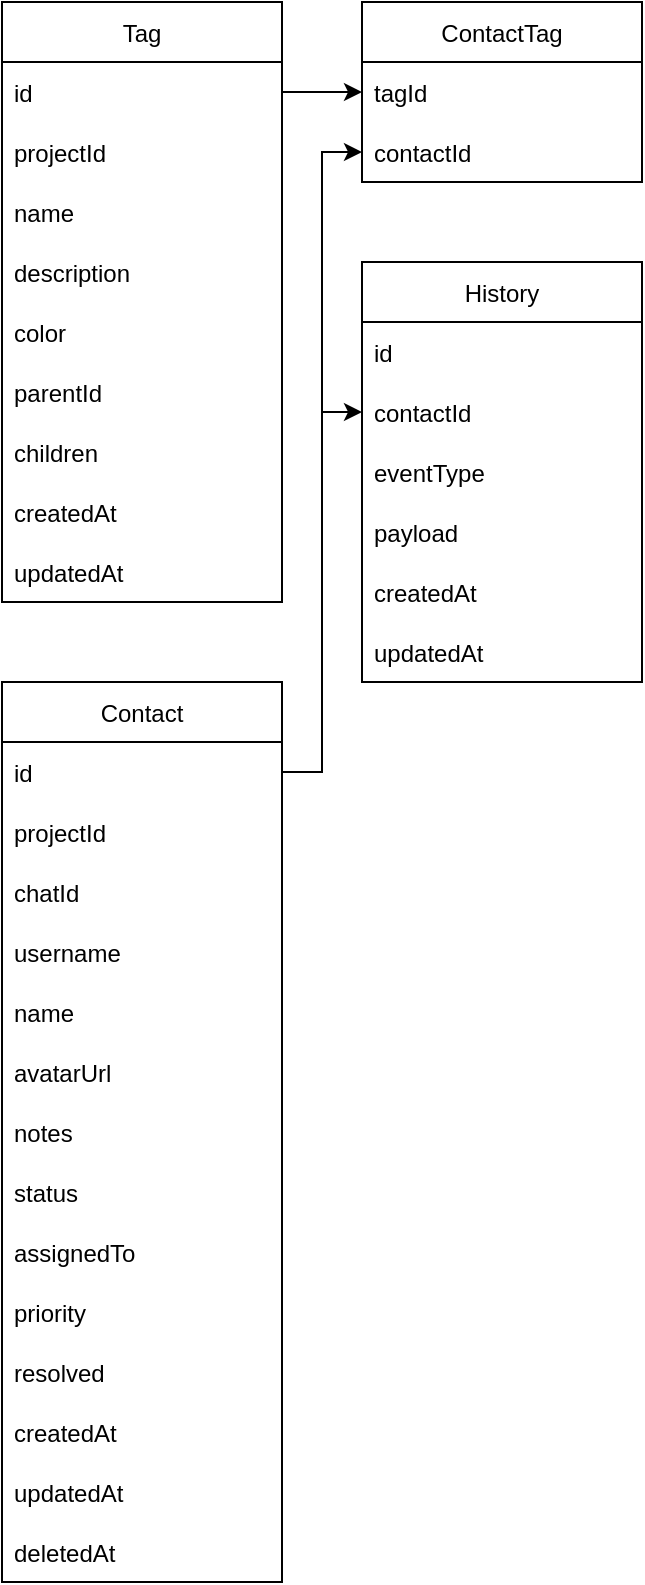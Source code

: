 <mxfile version="18.0.0" type="device" pages="3"><diagram id="uP6xp45NeeWA9f43H4gG" name="database"><mxGraphModel dx="1182" dy="724" grid="1" gridSize="10" guides="1" tooltips="1" connect="1" arrows="1" fold="1" page="1" pageScale="1" pageWidth="827" pageHeight="1169" math="0" shadow="0"><root><mxCell id="0"/><mxCell id="1" parent="0"/><mxCell id="KBo1SJyLcB1Yws7Ee0RM-1" value="Contact" style="swimlane;fontStyle=0;childLayout=stackLayout;horizontal=1;startSize=30;horizontalStack=0;resizeParent=1;resizeParentMax=0;resizeLast=0;collapsible=1;marginBottom=0;" vertex="1" parent="1"><mxGeometry x="40" y="380" width="140" height="450" as="geometry"/></mxCell><mxCell id="KBo1SJyLcB1Yws7Ee0RM-2" value="id" style="text;strokeColor=none;fillColor=none;align=left;verticalAlign=middle;spacingLeft=4;spacingRight=4;overflow=hidden;points=[[0,0.5],[1,0.5]];portConstraint=eastwest;rotatable=0;" vertex="1" parent="KBo1SJyLcB1Yws7Ee0RM-1"><mxGeometry y="30" width="140" height="30" as="geometry"/></mxCell><mxCell id="KBo1SJyLcB1Yws7Ee0RM-3" value="projectId" style="text;strokeColor=none;fillColor=none;align=left;verticalAlign=middle;spacingLeft=4;spacingRight=4;overflow=hidden;points=[[0,0.5],[1,0.5]];portConstraint=eastwest;rotatable=0;" vertex="1" parent="KBo1SJyLcB1Yws7Ee0RM-1"><mxGeometry y="60" width="140" height="30" as="geometry"/></mxCell><mxCell id="KBo1SJyLcB1Yws7Ee0RM-4" value="chatId" style="text;strokeColor=none;fillColor=none;align=left;verticalAlign=middle;spacingLeft=4;spacingRight=4;overflow=hidden;points=[[0,0.5],[1,0.5]];portConstraint=eastwest;rotatable=0;" vertex="1" parent="KBo1SJyLcB1Yws7Ee0RM-1"><mxGeometry y="90" width="140" height="30" as="geometry"/></mxCell><mxCell id="KBo1SJyLcB1Yws7Ee0RM-5" value="username" style="text;strokeColor=none;fillColor=none;align=left;verticalAlign=middle;spacingLeft=4;spacingRight=4;overflow=hidden;points=[[0,0.5],[1,0.5]];portConstraint=eastwest;rotatable=0;" vertex="1" parent="KBo1SJyLcB1Yws7Ee0RM-1"><mxGeometry y="120" width="140" height="30" as="geometry"/></mxCell><mxCell id="KBo1SJyLcB1Yws7Ee0RM-6" value="name" style="text;strokeColor=none;fillColor=none;align=left;verticalAlign=middle;spacingLeft=4;spacingRight=4;overflow=hidden;points=[[0,0.5],[1,0.5]];portConstraint=eastwest;rotatable=0;" vertex="1" parent="KBo1SJyLcB1Yws7Ee0RM-1"><mxGeometry y="150" width="140" height="30" as="geometry"/></mxCell><mxCell id="KBo1SJyLcB1Yws7Ee0RM-7" value="avatarUrl" style="text;strokeColor=none;fillColor=none;align=left;verticalAlign=middle;spacingLeft=4;spacingRight=4;overflow=hidden;points=[[0,0.5],[1,0.5]];portConstraint=eastwest;rotatable=0;" vertex="1" parent="KBo1SJyLcB1Yws7Ee0RM-1"><mxGeometry y="180" width="140" height="30" as="geometry"/></mxCell><mxCell id="KBo1SJyLcB1Yws7Ee0RM-8" value="notes" style="text;strokeColor=none;fillColor=none;align=left;verticalAlign=middle;spacingLeft=4;spacingRight=4;overflow=hidden;points=[[0,0.5],[1,0.5]];portConstraint=eastwest;rotatable=0;" vertex="1" parent="KBo1SJyLcB1Yws7Ee0RM-1"><mxGeometry y="210" width="140" height="30" as="geometry"/></mxCell><mxCell id="KBo1SJyLcB1Yws7Ee0RM-9" value="status" style="text;strokeColor=none;fillColor=none;align=left;verticalAlign=middle;spacingLeft=4;spacingRight=4;overflow=hidden;points=[[0,0.5],[1,0.5]];portConstraint=eastwest;rotatable=0;" vertex="1" parent="KBo1SJyLcB1Yws7Ee0RM-1"><mxGeometry y="240" width="140" height="30" as="geometry"/></mxCell><mxCell id="KBo1SJyLcB1Yws7Ee0RM-10" value="assignedTo" style="text;strokeColor=none;fillColor=none;align=left;verticalAlign=middle;spacingLeft=4;spacingRight=4;overflow=hidden;points=[[0,0.5],[1,0.5]];portConstraint=eastwest;rotatable=0;" vertex="1" parent="KBo1SJyLcB1Yws7Ee0RM-1"><mxGeometry y="270" width="140" height="30" as="geometry"/></mxCell><mxCell id="KBo1SJyLcB1Yws7Ee0RM-11" value="priority" style="text;strokeColor=none;fillColor=none;align=left;verticalAlign=middle;spacingLeft=4;spacingRight=4;overflow=hidden;points=[[0,0.5],[1,0.5]];portConstraint=eastwest;rotatable=0;" vertex="1" parent="KBo1SJyLcB1Yws7Ee0RM-1"><mxGeometry y="300" width="140" height="30" as="geometry"/></mxCell><mxCell id="KBo1SJyLcB1Yws7Ee0RM-12" value="resolved" style="text;strokeColor=none;fillColor=none;align=left;verticalAlign=middle;spacingLeft=4;spacingRight=4;overflow=hidden;points=[[0,0.5],[1,0.5]];portConstraint=eastwest;rotatable=0;" vertex="1" parent="KBo1SJyLcB1Yws7Ee0RM-1"><mxGeometry y="330" width="140" height="30" as="geometry"/></mxCell><mxCell id="KBo1SJyLcB1Yws7Ee0RM-13" value="createdAt" style="text;strokeColor=none;fillColor=none;align=left;verticalAlign=middle;spacingLeft=4;spacingRight=4;overflow=hidden;points=[[0,0.5],[1,0.5]];portConstraint=eastwest;rotatable=0;" vertex="1" parent="KBo1SJyLcB1Yws7Ee0RM-1"><mxGeometry y="360" width="140" height="30" as="geometry"/></mxCell><mxCell id="KBo1SJyLcB1Yws7Ee0RM-14" value="updatedAt" style="text;strokeColor=none;fillColor=none;align=left;verticalAlign=middle;spacingLeft=4;spacingRight=4;overflow=hidden;points=[[0,0.5],[1,0.5]];portConstraint=eastwest;rotatable=0;" vertex="1" parent="KBo1SJyLcB1Yws7Ee0RM-1"><mxGeometry y="390" width="140" height="30" as="geometry"/></mxCell><mxCell id="KBo1SJyLcB1Yws7Ee0RM-15" value="deletedAt" style="text;strokeColor=none;fillColor=none;align=left;verticalAlign=middle;spacingLeft=4;spacingRight=4;overflow=hidden;points=[[0,0.5],[1,0.5]];portConstraint=eastwest;rotatable=0;" vertex="1" parent="KBo1SJyLcB1Yws7Ee0RM-1"><mxGeometry y="420" width="140" height="30" as="geometry"/></mxCell><mxCell id="KBo1SJyLcB1Yws7Ee0RM-16" value="History" style="swimlane;fontStyle=0;childLayout=stackLayout;horizontal=1;startSize=30;horizontalStack=0;resizeParent=1;resizeParentMax=0;resizeLast=0;collapsible=1;marginBottom=0;" vertex="1" parent="1"><mxGeometry x="220" y="170" width="140" height="210" as="geometry"/></mxCell><mxCell id="KBo1SJyLcB1Yws7Ee0RM-17" value="id" style="text;strokeColor=none;fillColor=none;align=left;verticalAlign=middle;spacingLeft=4;spacingRight=4;overflow=hidden;points=[[0,0.5],[1,0.5]];portConstraint=eastwest;rotatable=0;" vertex="1" parent="KBo1SJyLcB1Yws7Ee0RM-16"><mxGeometry y="30" width="140" height="30" as="geometry"/></mxCell><mxCell id="KBo1SJyLcB1Yws7Ee0RM-23" value="contactId" style="text;strokeColor=none;fillColor=none;align=left;verticalAlign=middle;spacingLeft=4;spacingRight=4;overflow=hidden;points=[[0,0.5],[1,0.5]];portConstraint=eastwest;rotatable=0;" vertex="1" parent="KBo1SJyLcB1Yws7Ee0RM-16"><mxGeometry y="60" width="140" height="30" as="geometry"/></mxCell><mxCell id="KBo1SJyLcB1Yws7Ee0RM-22" value="eventType" style="text;strokeColor=none;fillColor=none;align=left;verticalAlign=middle;spacingLeft=4;spacingRight=4;overflow=hidden;points=[[0,0.5],[1,0.5]];portConstraint=eastwest;rotatable=0;" vertex="1" parent="KBo1SJyLcB1Yws7Ee0RM-16"><mxGeometry y="90" width="140" height="30" as="geometry"/></mxCell><mxCell id="KBo1SJyLcB1Yws7Ee0RM-21" value="payload" style="text;strokeColor=none;fillColor=none;align=left;verticalAlign=middle;spacingLeft=4;spacingRight=4;overflow=hidden;points=[[0,0.5],[1,0.5]];portConstraint=eastwest;rotatable=0;" vertex="1" parent="KBo1SJyLcB1Yws7Ee0RM-16"><mxGeometry y="120" width="140" height="30" as="geometry"/></mxCell><mxCell id="KBo1SJyLcB1Yws7Ee0RM-20" value="createdAt" style="text;strokeColor=none;fillColor=none;align=left;verticalAlign=middle;spacingLeft=4;spacingRight=4;overflow=hidden;points=[[0,0.5],[1,0.5]];portConstraint=eastwest;rotatable=0;" vertex="1" parent="KBo1SJyLcB1Yws7Ee0RM-16"><mxGeometry y="150" width="140" height="30" as="geometry"/></mxCell><mxCell id="KBo1SJyLcB1Yws7Ee0RM-18" value="updatedAt" style="text;strokeColor=none;fillColor=none;align=left;verticalAlign=middle;spacingLeft=4;spacingRight=4;overflow=hidden;points=[[0,0.5],[1,0.5]];portConstraint=eastwest;rotatable=0;" vertex="1" parent="KBo1SJyLcB1Yws7Ee0RM-16"><mxGeometry y="180" width="140" height="30" as="geometry"/></mxCell><mxCell id="KBo1SJyLcB1Yws7Ee0RM-24" style="edgeStyle=orthogonalEdgeStyle;rounded=0;orthogonalLoop=1;jettySize=auto;html=1;exitX=1;exitY=0.5;exitDx=0;exitDy=0;entryX=0;entryY=0.5;entryDx=0;entryDy=0;" edge="1" parent="1" source="KBo1SJyLcB1Yws7Ee0RM-2" target="KBo1SJyLcB1Yws7Ee0RM-23"><mxGeometry relative="1" as="geometry"/></mxCell><mxCell id="KBo1SJyLcB1Yws7Ee0RM-25" value="Tag" style="swimlane;fontStyle=0;childLayout=stackLayout;horizontal=1;startSize=30;horizontalStack=0;resizeParent=1;resizeParentMax=0;resizeLast=0;collapsible=1;marginBottom=0;" vertex="1" parent="1"><mxGeometry x="40" y="40" width="140" height="300" as="geometry"/></mxCell><mxCell id="KBo1SJyLcB1Yws7Ee0RM-26" value="id" style="text;strokeColor=none;fillColor=none;align=left;verticalAlign=middle;spacingLeft=4;spacingRight=4;overflow=hidden;points=[[0,0.5],[1,0.5]];portConstraint=eastwest;rotatable=0;" vertex="1" parent="KBo1SJyLcB1Yws7Ee0RM-25"><mxGeometry y="30" width="140" height="30" as="geometry"/></mxCell><mxCell id="KBo1SJyLcB1Yws7Ee0RM-34" value="projectId" style="text;strokeColor=none;fillColor=none;align=left;verticalAlign=middle;spacingLeft=4;spacingRight=4;overflow=hidden;points=[[0,0.5],[1,0.5]];portConstraint=eastwest;rotatable=0;" vertex="1" parent="KBo1SJyLcB1Yws7Ee0RM-25"><mxGeometry y="60" width="140" height="30" as="geometry"/></mxCell><mxCell id="KBo1SJyLcB1Yws7Ee0RM-33" value="name" style="text;strokeColor=none;fillColor=none;align=left;verticalAlign=middle;spacingLeft=4;spacingRight=4;overflow=hidden;points=[[0,0.5],[1,0.5]];portConstraint=eastwest;rotatable=0;" vertex="1" parent="KBo1SJyLcB1Yws7Ee0RM-25"><mxGeometry y="90" width="140" height="30" as="geometry"/></mxCell><mxCell id="KBo1SJyLcB1Yws7Ee0RM-32" value="description" style="text;strokeColor=none;fillColor=none;align=left;verticalAlign=middle;spacingLeft=4;spacingRight=4;overflow=hidden;points=[[0,0.5],[1,0.5]];portConstraint=eastwest;rotatable=0;" vertex="1" parent="KBo1SJyLcB1Yws7Ee0RM-25"><mxGeometry y="120" width="140" height="30" as="geometry"/></mxCell><mxCell id="KBo1SJyLcB1Yws7Ee0RM-31" value="color" style="text;strokeColor=none;fillColor=none;align=left;verticalAlign=middle;spacingLeft=4;spacingRight=4;overflow=hidden;points=[[0,0.5],[1,0.5]];portConstraint=eastwest;rotatable=0;" vertex="1" parent="KBo1SJyLcB1Yws7Ee0RM-25"><mxGeometry y="150" width="140" height="30" as="geometry"/></mxCell><mxCell id="KBo1SJyLcB1Yws7Ee0RM-30" value="parentId" style="text;strokeColor=none;fillColor=none;align=left;verticalAlign=middle;spacingLeft=4;spacingRight=4;overflow=hidden;points=[[0,0.5],[1,0.5]];portConstraint=eastwest;rotatable=0;" vertex="1" parent="KBo1SJyLcB1Yws7Ee0RM-25"><mxGeometry y="180" width="140" height="30" as="geometry"/></mxCell><mxCell id="KBo1SJyLcB1Yws7Ee0RM-29" value="children" style="text;strokeColor=none;fillColor=none;align=left;verticalAlign=middle;spacingLeft=4;spacingRight=4;overflow=hidden;points=[[0,0.5],[1,0.5]];portConstraint=eastwest;rotatable=0;" vertex="1" parent="KBo1SJyLcB1Yws7Ee0RM-25"><mxGeometry y="210" width="140" height="30" as="geometry"/></mxCell><mxCell id="KBo1SJyLcB1Yws7Ee0RM-27" value="createdAt" style="text;strokeColor=none;fillColor=none;align=left;verticalAlign=middle;spacingLeft=4;spacingRight=4;overflow=hidden;points=[[0,0.5],[1,0.5]];portConstraint=eastwest;rotatable=0;" vertex="1" parent="KBo1SJyLcB1Yws7Ee0RM-25"><mxGeometry y="240" width="140" height="30" as="geometry"/></mxCell><mxCell id="KBo1SJyLcB1Yws7Ee0RM-28" value="updatedAt" style="text;strokeColor=none;fillColor=none;align=left;verticalAlign=middle;spacingLeft=4;spacingRight=4;overflow=hidden;points=[[0,0.5],[1,0.5]];portConstraint=eastwest;rotatable=0;" vertex="1" parent="KBo1SJyLcB1Yws7Ee0RM-25"><mxGeometry y="270" width="140" height="30" as="geometry"/></mxCell><mxCell id="KBo1SJyLcB1Yws7Ee0RM-35" value="ContactTag" style="swimlane;fontStyle=0;childLayout=stackLayout;horizontal=1;startSize=30;horizontalStack=0;resizeParent=1;resizeParentMax=0;resizeLast=0;collapsible=1;marginBottom=0;" vertex="1" parent="1"><mxGeometry x="220" y="40" width="140" height="90" as="geometry"/></mxCell><mxCell id="KBo1SJyLcB1Yws7Ee0RM-36" value="tagId" style="text;strokeColor=none;fillColor=none;align=left;verticalAlign=middle;spacingLeft=4;spacingRight=4;overflow=hidden;points=[[0,0.5],[1,0.5]];portConstraint=eastwest;rotatable=0;" vertex="1" parent="KBo1SJyLcB1Yws7Ee0RM-35"><mxGeometry y="30" width="140" height="30" as="geometry"/></mxCell><mxCell id="KBo1SJyLcB1Yws7Ee0RM-37" value="contactId" style="text;strokeColor=none;fillColor=none;align=left;verticalAlign=middle;spacingLeft=4;spacingRight=4;overflow=hidden;points=[[0,0.5],[1,0.5]];portConstraint=eastwest;rotatable=0;" vertex="1" parent="KBo1SJyLcB1Yws7Ee0RM-35"><mxGeometry y="60" width="140" height="30" as="geometry"/></mxCell><mxCell id="KBo1SJyLcB1Yws7Ee0RM-39" style="edgeStyle=orthogonalEdgeStyle;rounded=0;orthogonalLoop=1;jettySize=auto;html=1;exitX=1;exitY=0.5;exitDx=0;exitDy=0;entryX=0;entryY=0.5;entryDx=0;entryDy=0;" edge="1" parent="1" source="KBo1SJyLcB1Yws7Ee0RM-2" target="KBo1SJyLcB1Yws7Ee0RM-37"><mxGeometry relative="1" as="geometry"/></mxCell><mxCell id="KBo1SJyLcB1Yws7Ee0RM-40" style="edgeStyle=orthogonalEdgeStyle;rounded=0;orthogonalLoop=1;jettySize=auto;html=1;exitX=1;exitY=0.5;exitDx=0;exitDy=0;entryX=0;entryY=0.5;entryDx=0;entryDy=0;" edge="1" parent="1" source="KBo1SJyLcB1Yws7Ee0RM-26" target="KBo1SJyLcB1Yws7Ee0RM-36"><mxGeometry relative="1" as="geometry"/></mxCell></root></mxGraphModel></diagram><diagram id="BAbNlFxQCD71yXfQjmpy" name="api"><mxGraphModel dx="1182" dy="724" grid="1" gridSize="10" guides="1" tooltips="1" connect="1" arrows="1" fold="1" page="1" pageScale="1" pageWidth="827" pageHeight="1169" math="0" shadow="0"><root><mxCell id="0"/><mxCell id="1" parent="0"/><mxCell id="ZAhGBXdGiuffSF_ZdRvT-1" value="&lt;h1&gt;API&lt;/h1&gt;&lt;p&gt;POST /api/contacts - создание нового контакта&lt;/p&gt;&lt;p&gt;GET /api/contacts - список всех контактов&lt;/p&gt;&lt;p&gt;GET /api/contacts/filter?chatIds=0,1,2 - список контактов с фильтрацией по chatId&lt;/p&gt;&lt;p&gt;GET /api/contacts/count - количество assigned и unassigned контактов&lt;/p&gt;&lt;p&gt;GET /api/contacts/:id - получение контакта по id&lt;/p&gt;&lt;p&gt;PATCH /api/contacts/:id - редактирование контакта&lt;/p&gt;&lt;p&gt;DELETE /api/contacts/:id - удаление контакта&lt;/p&gt;&lt;p&gt;&lt;br&gt;&lt;/p&gt;&lt;p&gt;POST /api/contacts/:id/history - создание новой записи истории контакта&lt;/p&gt;&lt;p&gt;GET /api/conrtacts/:id/history - получение истории контакта&lt;/p&gt;&lt;p&gt;&lt;br&gt;&lt;/p&gt;&lt;p&gt;POST /api/contacts/:id/tags - добавление тега к контакту&lt;/p&gt;&lt;p&gt;GET - /api/contacts/:id/tags - получение списка тегов контакта&lt;/p&gt;&lt;p&gt;DELETE /api/contacts/:id/tags/:tagId - удаление тега у контакта по id&lt;/p&gt;&lt;p&gt;&lt;br&gt;&lt;/p&gt;&lt;p&gt;POST /api/tags - создание нового тега&lt;/p&gt;&lt;p&gt;GET /api/tags - получение списка тегов&lt;/p&gt;&lt;p&gt;GET /api/tags/:id - получение тега по id&lt;/p&gt;&lt;p&gt;PATCH /api/tags/:id - редактирование тега&lt;/p&gt;&lt;p&gt;DELETE /api/tags/:id - удаление тега&lt;/p&gt;" style="text;html=1;strokeColor=none;fillColor=none;spacing=5;spacingTop=-20;whiteSpace=wrap;overflow=hidden;rounded=0;" vertex="1" parent="1"><mxGeometry x="40" y="40" width="750" height="600" as="geometry"/></mxCell></root></mxGraphModel></diagram><diagram id="juSpJ8yDK7aduGO6p1FV" name="todo"><mxGraphModel dx="1182" dy="724" grid="1" gridSize="10" guides="1" tooltips="1" connect="1" arrows="1" fold="1" page="1" pageScale="1" pageWidth="827" pageHeight="1169" math="0" shadow="0"><root><mxCell id="0"/><mxCell id="1" parent="0"/><mxCell id="G7UoOjeHHpsa12GKRIPd-1" value="&lt;h1&gt;TODO&lt;/h1&gt;&lt;p&gt;- pagination&lt;/p&gt;&lt;p&gt;- swagger&lt;/p&gt;&lt;p&gt;- winston logger&lt;/p&gt;&lt;p&gt;- testing&lt;/p&gt;&lt;p&gt;- в списке контактов не отображаются назначенные контакты&lt;/p&gt;" style="text;html=1;strokeColor=none;fillColor=none;spacing=5;spacingTop=-20;whiteSpace=wrap;overflow=hidden;rounded=0;" vertex="1" parent="1"><mxGeometry x="40" y="40" width="750" height="200" as="geometry"/></mxCell></root></mxGraphModel></diagram></mxfile>